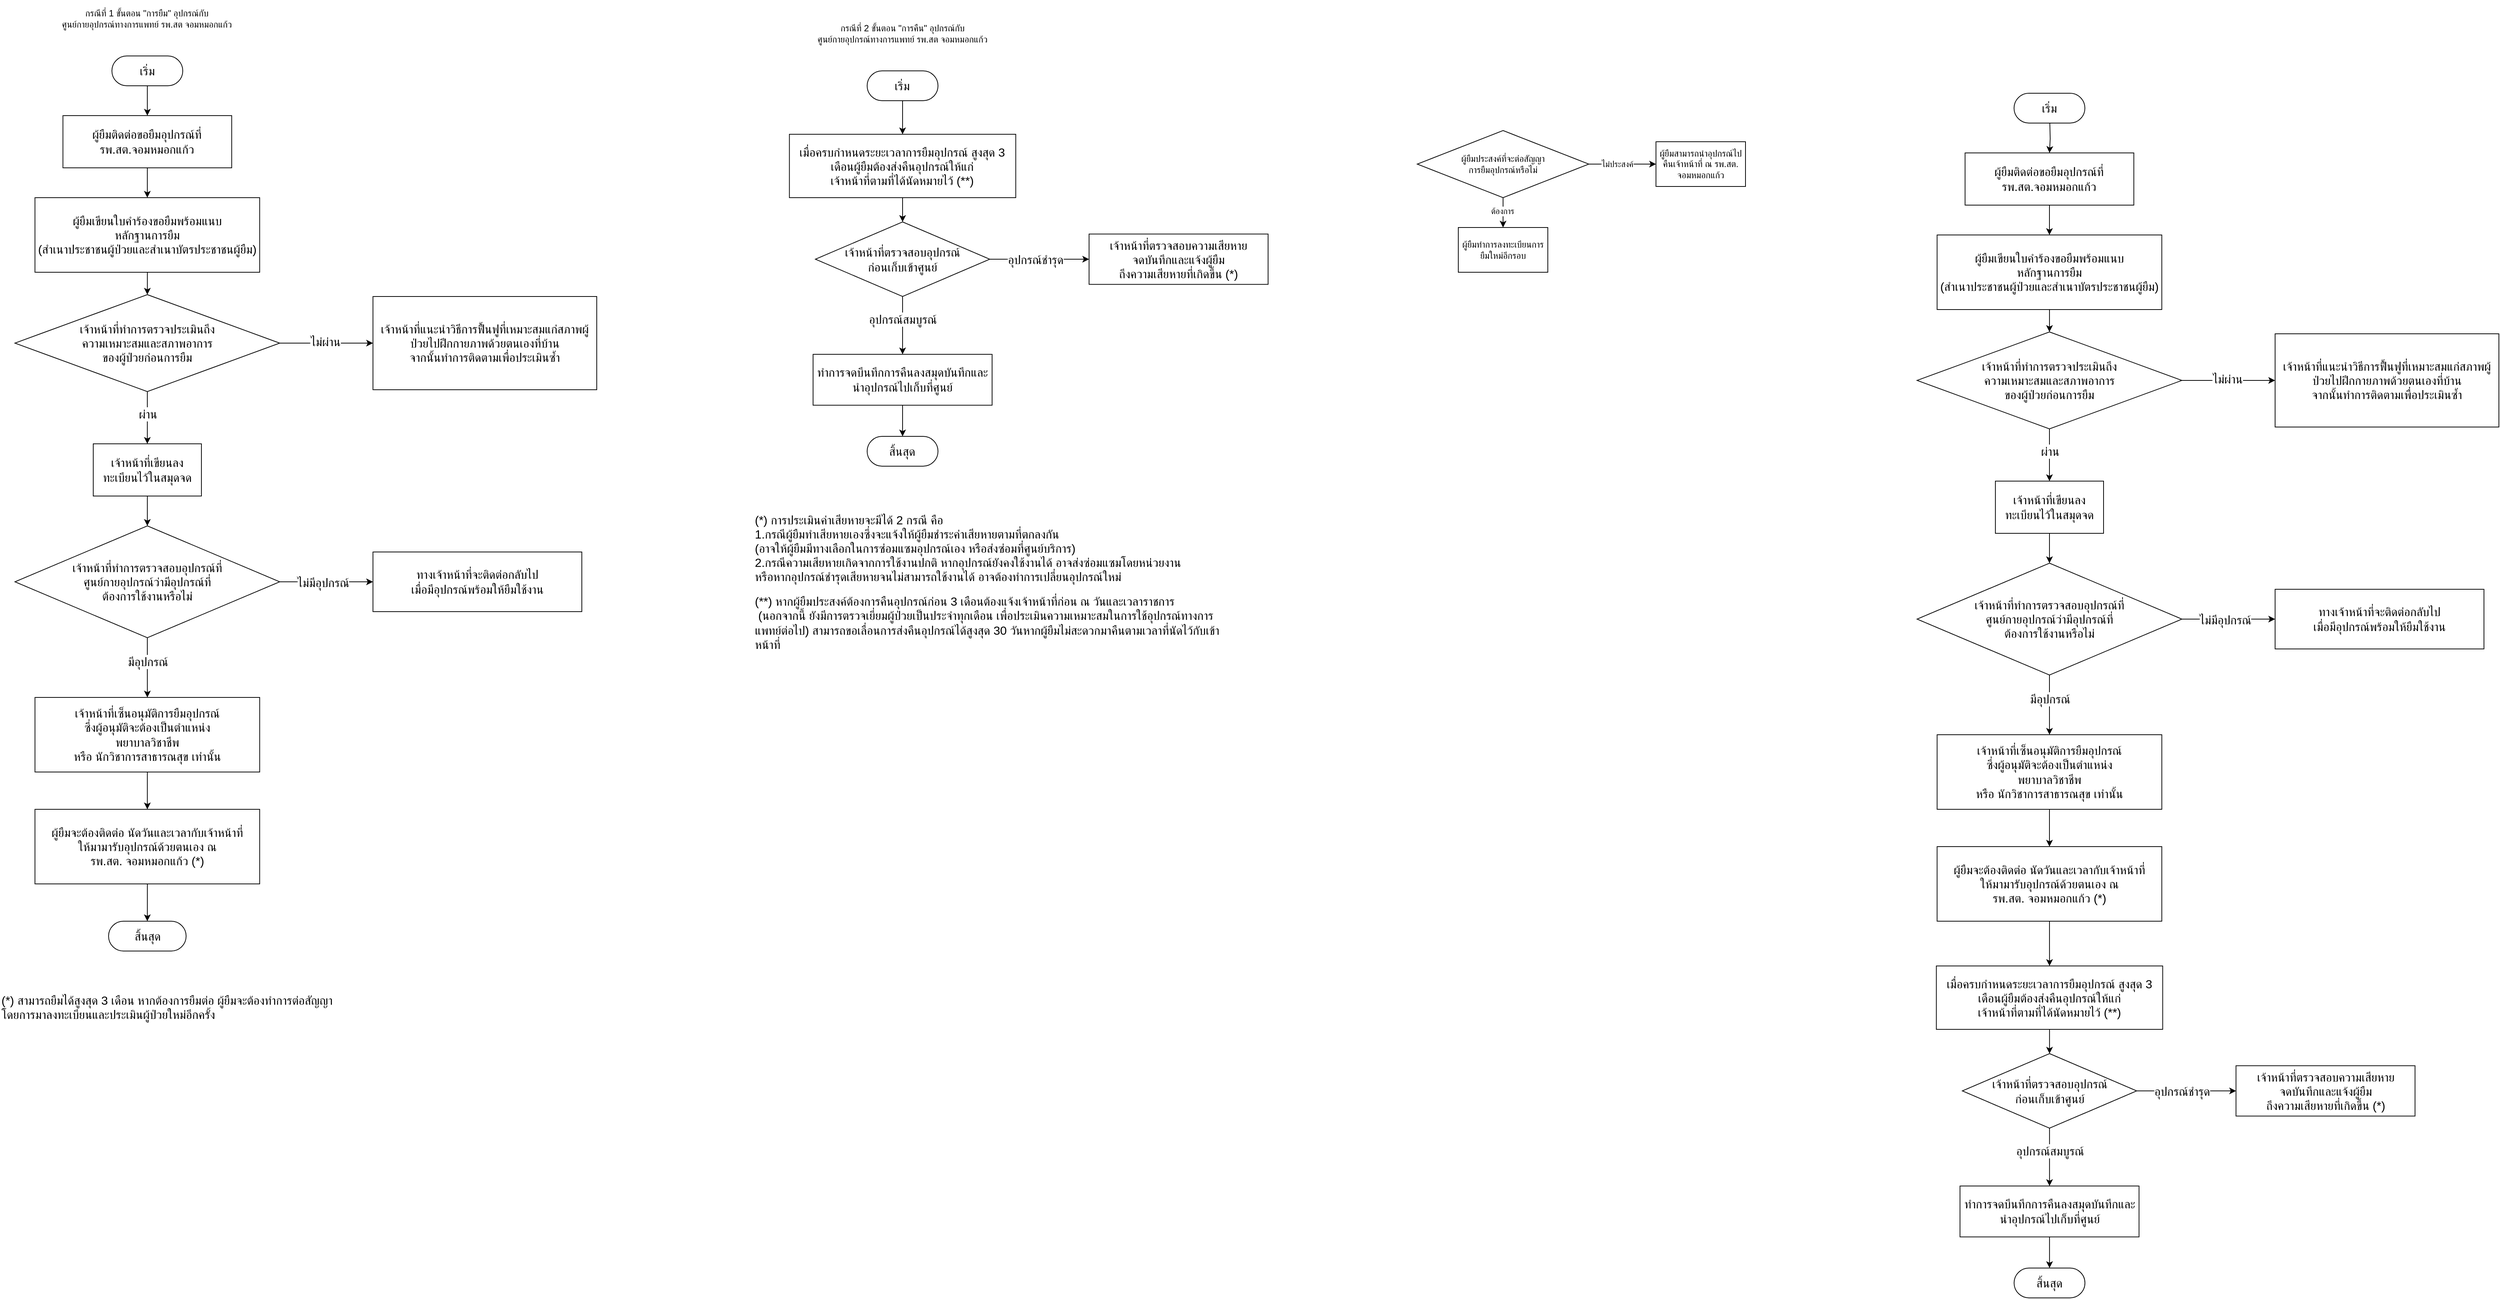 <mxfile version="26.0.5">
  <diagram id="C5RBs43oDa-KdzZeNtuy" name="Page-1">
    <mxGraphModel dx="1295" dy="645" grid="1" gridSize="10" guides="0" tooltips="1" connect="1" arrows="1" fold="1" page="1" pageScale="1" pageWidth="3937" pageHeight="3937" math="0" shadow="0">
      <root>
        <mxCell id="WIyWlLk6GJQsqaUBKTNV-0" />
        <mxCell id="WIyWlLk6GJQsqaUBKTNV-1" parent="WIyWlLk6GJQsqaUBKTNV-0" />
        <mxCell id="w91RFXMXkyerHTZb2JvK-15" value="" style="edgeStyle=orthogonalEdgeStyle;rounded=0;orthogonalLoop=1;jettySize=auto;html=1;" parent="WIyWlLk6GJQsqaUBKTNV-1" source="w91RFXMXkyerHTZb2JvK-3" target="w91RFXMXkyerHTZb2JvK-6" edge="1">
          <mxGeometry relative="1" as="geometry" />
        </mxCell>
        <mxCell id="w91RFXMXkyerHTZb2JvK-3" value="เริ่ม" style="html=1;dashed=0;whiteSpace=wrap;shape=mxgraph.dfd.start;fontSize=16;" parent="WIyWlLk6GJQsqaUBKTNV-1" vertex="1">
          <mxGeometry x="260.02" y="100" width="95" height="40" as="geometry" />
        </mxCell>
        <mxCell id="w91RFXMXkyerHTZb2JvK-16" value="" style="edgeStyle=orthogonalEdgeStyle;rounded=0;orthogonalLoop=1;jettySize=auto;html=1;" parent="WIyWlLk6GJQsqaUBKTNV-1" source="w91RFXMXkyerHTZb2JvK-6" target="w91RFXMXkyerHTZb2JvK-7" edge="1">
          <mxGeometry relative="1" as="geometry" />
        </mxCell>
        <mxCell id="w91RFXMXkyerHTZb2JvK-6" value="ผู้ยืมติดต่อขอยืมอุปกรณ์ที่&lt;div&gt;รพ.สต.จอมหมอกแก้ว&lt;/div&gt;" style="rounded=0;whiteSpace=wrap;html=1;fontSize=16;" parent="WIyWlLk6GJQsqaUBKTNV-1" vertex="1">
          <mxGeometry x="194.37" y="180" width="226.25" height="70" as="geometry" />
        </mxCell>
        <mxCell id="w91RFXMXkyerHTZb2JvK-17" value="" style="edgeStyle=orthogonalEdgeStyle;rounded=0;orthogonalLoop=1;jettySize=auto;html=1;" parent="WIyWlLk6GJQsqaUBKTNV-1" source="w91RFXMXkyerHTZb2JvK-7" target="w91RFXMXkyerHTZb2JvK-8" edge="1">
          <mxGeometry relative="1" as="geometry" />
        </mxCell>
        <mxCell id="w91RFXMXkyerHTZb2JvK-7" value="ผู้ยืมเขียนใบคำร้องขอยืมพร้อมแนบ&lt;br&gt;หลักฐานการยืม&lt;div&gt;(สำเนาประชาชนผู้ป่วยและสำเนาบัตรประชาชนผู้ยืม)&lt;/div&gt;" style="rounded=0;whiteSpace=wrap;html=1;fontSize=16;" parent="WIyWlLk6GJQsqaUBKTNV-1" vertex="1">
          <mxGeometry x="156.87" y="290" width="301.25" height="100" as="geometry" />
        </mxCell>
        <mxCell id="w91RFXMXkyerHTZb2JvK-18" value="" style="edgeStyle=orthogonalEdgeStyle;rounded=0;orthogonalLoop=1;jettySize=auto;html=1;" parent="WIyWlLk6GJQsqaUBKTNV-1" source="w91RFXMXkyerHTZb2JvK-8" target="w91RFXMXkyerHTZb2JvK-9" edge="1">
          <mxGeometry relative="1" as="geometry" />
        </mxCell>
        <mxCell id="Gq7pANQXskhUeCgIyRuJ-11" value="ผ่าน" style="edgeLabel;html=1;align=center;verticalAlign=middle;resizable=0;points=[];fontSize=16;" parent="w91RFXMXkyerHTZb2JvK-18" vertex="1" connectable="0">
          <mxGeometry x="-0.466" y="1" relative="1" as="geometry">
            <mxPoint x="-1" y="11" as="offset" />
          </mxGeometry>
        </mxCell>
        <mxCell id="Gq7pANQXskhUeCgIyRuJ-9" value="" style="edgeStyle=orthogonalEdgeStyle;rounded=0;orthogonalLoop=1;jettySize=auto;html=1;" parent="WIyWlLk6GJQsqaUBKTNV-1" source="w91RFXMXkyerHTZb2JvK-8" target="Gq7pANQXskhUeCgIyRuJ-8" edge="1">
          <mxGeometry relative="1" as="geometry" />
        </mxCell>
        <mxCell id="Gq7pANQXskhUeCgIyRuJ-10" value="ไม่ผ่าน" style="edgeLabel;html=1;align=center;verticalAlign=middle;resizable=0;points=[];fontSize=16;" parent="Gq7pANQXskhUeCgIyRuJ-9" vertex="1" connectable="0">
          <mxGeometry x="-0.021" y="2" relative="1" as="geometry">
            <mxPoint as="offset" />
          </mxGeometry>
        </mxCell>
        <mxCell id="w91RFXMXkyerHTZb2JvK-8" value="&lt;font style=&quot;font-size: 16px;&quot;&gt;เจ้าหน้าที่ทำการตรวจประเมินถึง&lt;br&gt;ความเหมาะสมและสภาพอาการ&lt;br&gt;ของผู้ป่วยก่อนการยืม&lt;/font&gt;" style="rhombus;whiteSpace=wrap;html=1;" parent="WIyWlLk6GJQsqaUBKTNV-1" vertex="1">
          <mxGeometry x="130" y="420" width="355" height="130" as="geometry" />
        </mxCell>
        <mxCell id="w91RFXMXkyerHTZb2JvK-19" value="" style="edgeStyle=orthogonalEdgeStyle;rounded=0;orthogonalLoop=1;jettySize=auto;html=1;" parent="WIyWlLk6GJQsqaUBKTNV-1" source="w91RFXMXkyerHTZb2JvK-9" target="w91RFXMXkyerHTZb2JvK-10" edge="1">
          <mxGeometry relative="1" as="geometry" />
        </mxCell>
        <mxCell id="w91RFXMXkyerHTZb2JvK-9" value="&lt;font style=&quot;font-size: 16px;&quot;&gt;เจ้าหน้าที่เขียนลงทะเบียนไว้ในสมุดจด&lt;/font&gt;" style="rounded=0;whiteSpace=wrap;html=1;" parent="WIyWlLk6GJQsqaUBKTNV-1" vertex="1">
          <mxGeometry x="235.02" y="620" width="145" height="70" as="geometry" />
        </mxCell>
        <mxCell id="w91RFXMXkyerHTZb2JvK-20" value="" style="edgeStyle=orthogonalEdgeStyle;rounded=0;orthogonalLoop=1;jettySize=auto;html=1;" parent="WIyWlLk6GJQsqaUBKTNV-1" source="w91RFXMXkyerHTZb2JvK-10" target="w91RFXMXkyerHTZb2JvK-11" edge="1">
          <mxGeometry relative="1" as="geometry" />
        </mxCell>
        <mxCell id="Gq7pANQXskhUeCgIyRuJ-12" value="มีอุปกรณ์" style="edgeLabel;html=1;align=center;verticalAlign=middle;resizable=0;points=[];fontSize=16;" parent="w91RFXMXkyerHTZb2JvK-20" vertex="1" connectable="0">
          <mxGeometry x="-0.207" relative="1" as="geometry">
            <mxPoint as="offset" />
          </mxGeometry>
        </mxCell>
        <mxCell id="Gq7pANQXskhUeCgIyRuJ-14" value="" style="edgeStyle=orthogonalEdgeStyle;rounded=0;orthogonalLoop=1;jettySize=auto;html=1;" parent="WIyWlLk6GJQsqaUBKTNV-1" source="w91RFXMXkyerHTZb2JvK-10" target="Gq7pANQXskhUeCgIyRuJ-13" edge="1">
          <mxGeometry relative="1" as="geometry" />
        </mxCell>
        <mxCell id="Gq7pANQXskhUeCgIyRuJ-16" value="ไม่มีอุปกรณ์" style="edgeLabel;html=1;align=center;verticalAlign=middle;resizable=0;points=[];fontSize=16;" parent="Gq7pANQXskhUeCgIyRuJ-14" vertex="1" connectable="0">
          <mxGeometry x="-0.078" y="-1" relative="1" as="geometry">
            <mxPoint as="offset" />
          </mxGeometry>
        </mxCell>
        <mxCell id="w91RFXMXkyerHTZb2JvK-10" value="&lt;font style=&quot;font-size: 16px;&quot;&gt;เจ้าหน้าที่ทำการตรวจสอบอุปกรณ์ที่&lt;br&gt;ศูนย์กายอุปกรณ์ว่ามีอุปกรณ์ที่&lt;br&gt;ต้องการใช้งานหรือไม่&lt;/font&gt;" style="rhombus;whiteSpace=wrap;html=1;" parent="WIyWlLk6GJQsqaUBKTNV-1" vertex="1">
          <mxGeometry x="130.02" y="730" width="355" height="150" as="geometry" />
        </mxCell>
        <mxCell id="w91RFXMXkyerHTZb2JvK-21" value="" style="edgeStyle=orthogonalEdgeStyle;rounded=0;orthogonalLoop=1;jettySize=auto;html=1;" parent="WIyWlLk6GJQsqaUBKTNV-1" source="w91RFXMXkyerHTZb2JvK-11" target="w91RFXMXkyerHTZb2JvK-12" edge="1">
          <mxGeometry relative="1" as="geometry" />
        </mxCell>
        <mxCell id="w91RFXMXkyerHTZb2JvK-11" value="เจ้าหน้าที่เซ็นอนุมัติการยืมอุปกรณ์&lt;br&gt;ซึ่งผู้อนุมัติจะต้องเป็นตำแหน่ง &lt;br&gt;พยาบาลวิชาชีพ&lt;br&gt;หรือ นักวิชาการสาธารณสุข เท่านั้น" style="rounded=0;whiteSpace=wrap;html=1;fontSize=16;" parent="WIyWlLk6GJQsqaUBKTNV-1" vertex="1">
          <mxGeometry x="156.89" y="960" width="301.25" height="100" as="geometry" />
        </mxCell>
        <mxCell id="w91RFXMXkyerHTZb2JvK-22" value="" style="edgeStyle=orthogonalEdgeStyle;rounded=0;orthogonalLoop=1;jettySize=auto;html=1;" parent="WIyWlLk6GJQsqaUBKTNV-1" source="w91RFXMXkyerHTZb2JvK-12" target="w91RFXMXkyerHTZb2JvK-14" edge="1">
          <mxGeometry relative="1" as="geometry" />
        </mxCell>
        <mxCell id="w91RFXMXkyerHTZb2JvK-12" value="ผู้ยืมจะต้องติดต่อ นัดวันและเวลากับเจ้าหน้าที่&lt;br&gt;ให้มามารับอุปกรณ์ด้วยตนเอง ณ &lt;br&gt;รพ.สต. จอมหมอกแก้ว (*)" style="rounded=0;whiteSpace=wrap;html=1;fontSize=16;" parent="WIyWlLk6GJQsqaUBKTNV-1" vertex="1">
          <mxGeometry x="156.87" y="1110" width="301.25" height="100" as="geometry" />
        </mxCell>
        <mxCell id="w91RFXMXkyerHTZb2JvK-13" value="&lt;span style=&quot;font-family: Helvetica; font-size: 16px; font-style: normal; font-variant-ligatures: normal; font-variant-caps: normal; font-weight: 400; letter-spacing: normal; orphans: 2; text-align: center; text-indent: 0px; text-transform: none; widows: 2; word-spacing: 0px; -webkit-text-stroke-width: 0px; white-space: normal; text-decoration-thickness: initial; text-decoration-style: initial; text-decoration-color: initial; float: none; display: inline !important;&quot;&gt;&lt;font&gt;(*) สามารถยืมได้สูงสุด 3 เดือน หากต้องการยืมต่อ ผู้ยืมจะต้องทำการต่อสัญญา โดยการมาลงทะเบียนและประเมินผู้ป่วยใหม่อีกครั้ง&lt;/font&gt;&lt;/span&gt;" style="text;whiteSpace=wrap;html=1;" parent="WIyWlLk6GJQsqaUBKTNV-1" vertex="1">
          <mxGeometry x="110" y="1350" width="460" height="50" as="geometry" />
        </mxCell>
        <mxCell id="w91RFXMXkyerHTZb2JvK-14" value="&lt;font style=&quot;font-size: 16px;&quot;&gt;สิ้นสุด&lt;/font&gt;" style="html=1;dashed=0;whiteSpace=wrap;shape=mxgraph.dfd.start" parent="WIyWlLk6GJQsqaUBKTNV-1" vertex="1">
          <mxGeometry x="255.52" y="1260" width="104" height="40" as="geometry" />
        </mxCell>
        <mxCell id="w91RFXMXkyerHTZb2JvK-23" value="กรณีที่ 1 ขั้นตอน &quot;การยืม&quot; อุปกรณ์กับ&lt;br&gt;ศูนย์กายอุปกรณ์ทางการแพทย์ รพ.สต จอมหมอกแก้ว" style="text;html=1;align=center;verticalAlign=middle;whiteSpace=wrap;rounded=0;" parent="WIyWlLk6GJQsqaUBKTNV-1" vertex="1">
          <mxGeometry x="152.49" y="25" width="310" height="50" as="geometry" />
        </mxCell>
        <mxCell id="Gq7pANQXskhUeCgIyRuJ-0" value="กรณีที่ 2 ขั้นตอน &quot;การคืน&quot; อุปกรณ์กับ&lt;br&gt;ศูนย์กายอุปกรณ์ทางการแพทย์ รพ.สต จอมหมอกแก้ว" style="text;html=1;align=center;verticalAlign=middle;whiteSpace=wrap;rounded=0;" parent="WIyWlLk6GJQsqaUBKTNV-1" vertex="1">
          <mxGeometry x="1180" y="50" width="280" height="40" as="geometry" />
        </mxCell>
        <mxCell id="Gq7pANQXskhUeCgIyRuJ-17" value="" style="edgeStyle=orthogonalEdgeStyle;rounded=0;orthogonalLoop=1;jettySize=auto;html=1;" parent="WIyWlLk6GJQsqaUBKTNV-1" source="Gq7pANQXskhUeCgIyRuJ-1" target="Gq7pANQXskhUeCgIyRuJ-3" edge="1">
          <mxGeometry relative="1" as="geometry" />
        </mxCell>
        <mxCell id="Gq7pANQXskhUeCgIyRuJ-1" value="&lt;font style=&quot;font-size: 16px;&quot;&gt;เริ่ม&lt;/font&gt;" style="html=1;dashed=0;whiteSpace=wrap;shape=mxgraph.dfd.start" parent="WIyWlLk6GJQsqaUBKTNV-1" vertex="1">
          <mxGeometry x="1272.49" y="120" width="95" height="40" as="geometry" />
        </mxCell>
        <mxCell id="Gq7pANQXskhUeCgIyRuJ-18" value="" style="edgeStyle=orthogonalEdgeStyle;rounded=0;orthogonalLoop=1;jettySize=auto;html=1;" parent="WIyWlLk6GJQsqaUBKTNV-1" source="Gq7pANQXskhUeCgIyRuJ-3" target="Gq7pANQXskhUeCgIyRuJ-4" edge="1">
          <mxGeometry relative="1" as="geometry" />
        </mxCell>
        <mxCell id="Gq7pANQXskhUeCgIyRuJ-3" value="เมื่อครบกำหนดระยะเวลาการยืมอุปกรณ์ สูงสุด 3 เดือนผู้ยืมต้องส่งคืนอุปกรณ์ให้แก่&lt;br&gt;เจ้าหน้าที่ตามที่ได้นัดหมายไว้ (**)" style="rounded=0;whiteSpace=wrap;html=1;fontSize=16;" parent="WIyWlLk6GJQsqaUBKTNV-1" vertex="1">
          <mxGeometry x="1168.28" y="205" width="303.44" height="85" as="geometry" />
        </mxCell>
        <mxCell id="Gq7pANQXskhUeCgIyRuJ-19" value="" style="edgeStyle=orthogonalEdgeStyle;rounded=0;orthogonalLoop=1;jettySize=auto;html=1;" parent="WIyWlLk6GJQsqaUBKTNV-1" source="Gq7pANQXskhUeCgIyRuJ-4" target="Gq7pANQXskhUeCgIyRuJ-7" edge="1">
          <mxGeometry relative="1" as="geometry" />
        </mxCell>
        <mxCell id="Gq7pANQXskhUeCgIyRuJ-20" value="อุปกรณ์ชำรุด" style="edgeLabel;html=1;align=center;verticalAlign=middle;resizable=0;points=[];fontSize=16;" parent="Gq7pANQXskhUeCgIyRuJ-19" vertex="1" connectable="0">
          <mxGeometry x="-0.089" relative="1" as="geometry">
            <mxPoint as="offset" />
          </mxGeometry>
        </mxCell>
        <mxCell id="Gq7pANQXskhUeCgIyRuJ-23" value="" style="edgeStyle=orthogonalEdgeStyle;rounded=0;orthogonalLoop=1;jettySize=auto;html=1;" parent="WIyWlLk6GJQsqaUBKTNV-1" source="Gq7pANQXskhUeCgIyRuJ-4" target="Gq7pANQXskhUeCgIyRuJ-22" edge="1">
          <mxGeometry relative="1" as="geometry" />
        </mxCell>
        <mxCell id="Gq7pANQXskhUeCgIyRuJ-24" value="อุปกรณ์สมบูรณ์" style="edgeLabel;html=1;align=center;verticalAlign=middle;resizable=0;points=[];fontSize=16;" parent="Gq7pANQXskhUeCgIyRuJ-23" vertex="1" connectable="0">
          <mxGeometry x="-0.324" relative="1" as="geometry">
            <mxPoint y="4" as="offset" />
          </mxGeometry>
        </mxCell>
        <mxCell id="Gq7pANQXskhUeCgIyRuJ-4" value="เจ้าหน้าที่ตรวจสอบอุปกรณ์&lt;br&gt;ก่อนเก็บเข้าศูนย์" style="rhombus;whiteSpace=wrap;html=1;fontSize=16;" parent="WIyWlLk6GJQsqaUBKTNV-1" vertex="1">
          <mxGeometry x="1203.12" y="322.5" width="233.76" height="100" as="geometry" />
        </mxCell>
        <mxCell id="Gq7pANQXskhUeCgIyRuJ-7" value="เจ้าหน้าที่ตรวจสอบความเสียหาย&lt;br&gt;จดบันทึกและแจ้งผู้ยืม&lt;br&gt;ถึงความเสียหายที่เกิดขึ้น (*)" style="rounded=0;whiteSpace=wrap;html=1;fontSize=16;" parent="WIyWlLk6GJQsqaUBKTNV-1" vertex="1">
          <mxGeometry x="1570" y="338.75" width="240" height="67.5" as="geometry" />
        </mxCell>
        <mxCell id="Gq7pANQXskhUeCgIyRuJ-8" value="&lt;font style=&quot;font-size: 16px;&quot;&gt;เจ้าหน้าที่แนะนำวิธีการฟื้นฟูที่เหมาะสมแก่สภาพผู้ป่วยไปฝึกกายภาพด้วยตนเองที่บ้าน&lt;/font&gt;&lt;div&gt;&lt;font style=&quot;font-size: 16px;&quot;&gt;จากนั้นทำการติดตามเพื่อประเมินซ้ำ&lt;/font&gt;&lt;/div&gt;" style="rounded=0;whiteSpace=wrap;html=1;" parent="WIyWlLk6GJQsqaUBKTNV-1" vertex="1">
          <mxGeometry x="610" y="422.5" width="300" height="125" as="geometry" />
        </mxCell>
        <mxCell id="Gq7pANQXskhUeCgIyRuJ-13" value="&lt;font style=&quot;font-size: 16px;&quot;&gt;ทางเจ้าหน้าที่จะติดต่อกลับไป&lt;br&gt;เมื่อมีอุปกรณ์พร้อมให้ยืมใช้งาน&lt;/font&gt;" style="rounded=0;whiteSpace=wrap;html=1;" parent="WIyWlLk6GJQsqaUBKTNV-1" vertex="1">
          <mxGeometry x="610" y="765" width="280" height="80" as="geometry" />
        </mxCell>
        <mxCell id="Gq7pANQXskhUeCgIyRuJ-21" value="&lt;font style=&quot;font-size: 16px;&quot;&gt;(*) การประเมินค่าเสียหายจะมีได้ 2 กรณี คือ &lt;br&gt;1.กรณีผู้ยืมทำเสียหายเองซึ่งจะแจ้งให้ผู้ยืมชำระค่าเสียหายตามที่ตกลงกัน &lt;br&gt;(อาจให้ผู้ยืมมีทางเลือกในการซ่อมแซมอุปกรณ์เอง หรือส่งซ่อมที่ศูนย์บริการ)&lt;/font&gt;&lt;div&gt;&lt;font style=&quot;font-size: 16px;&quot;&gt;2.กรณีความเสียหายเกิดจากการใช้งานปกติ&amp;nbsp;หากอุปกรณ์ยังคงใช้งานได้ อาจส่งซ่อมแซมโดยหน่วยงาน &lt;br&gt;หรือหากอุปกรณ์ชำรุดเสียหายจนไม่สามารถใช้งานได้ อาจต้องทำการเปลี่ยนอุปกรณ์ใหม่&amp;nbsp;&lt;/font&gt;&lt;/div&gt;" style="text;html=1;align=left;verticalAlign=middle;whiteSpace=wrap;rounded=0;" parent="WIyWlLk6GJQsqaUBKTNV-1" vertex="1">
          <mxGeometry x="1120" y="700" width="830" height="120" as="geometry" />
        </mxCell>
        <mxCell id="Gq7pANQXskhUeCgIyRuJ-26" value="" style="edgeStyle=orthogonalEdgeStyle;rounded=0;orthogonalLoop=1;jettySize=auto;html=1;" parent="WIyWlLk6GJQsqaUBKTNV-1" source="Gq7pANQXskhUeCgIyRuJ-22" target="Gq7pANQXskhUeCgIyRuJ-25" edge="1">
          <mxGeometry relative="1" as="geometry" />
        </mxCell>
        <mxCell id="Gq7pANQXskhUeCgIyRuJ-22" value="ทำการจดบึนทึกการคืนลงสมุดบันทึกและนำอุปกรณ์ไปเก็บที่ศูนย์" style="rounded=0;whiteSpace=wrap;html=1;fontSize=16;" parent="WIyWlLk6GJQsqaUBKTNV-1" vertex="1">
          <mxGeometry x="1200" y="500" width="240" height="68.26" as="geometry" />
        </mxCell>
        <mxCell id="Gq7pANQXskhUeCgIyRuJ-25" value="&lt;font style=&quot;font-size: 16px;&quot;&gt;สิ้นสุด&lt;/font&gt;" style="html=1;dashed=0;whiteSpace=wrap;shape=mxgraph.dfd.start" parent="WIyWlLk6GJQsqaUBKTNV-1" vertex="1">
          <mxGeometry x="1272.49" y="610" width="95" height="40" as="geometry" />
        </mxCell>
        <mxCell id="ooGsEa1KeA06Juk-TKVE-1" value="&lt;span style=&quot;font-size: 16px;&quot;&gt;(**) หากผู้ยืมประสงค์ต้องการคืนอุปกรณ์ก่อน 3 เดือนต้องแจ้งเจ้าหน้าที่ก่อน ณ วันและเวลาราชการ&lt;br&gt;&lt;/span&gt;&lt;span style=&quot;background-color: transparent; font-size: 16px; color: light-dark(rgb(0, 0, 0), rgb(255, 255, 255));&quot;&gt;&amp;nbsp;(&lt;/span&gt;&lt;span style=&quot;font-size: 16px;&quot;&gt;นอกจากนี้ ยังมีการตรวจเยี่ยมผู้ป่วยเป็นประจำทุกเดือน เพื่อประเมินความเหมาะสมในการใช้อุปกรณ์ทางการแพทย์ต่อไป&lt;/span&gt;&lt;span style=&quot;background-color: transparent; font-size: 16px; color: light-dark(rgb(0, 0, 0), rgb(255, 255, 255));&quot;&gt;) สามารถขอเลื่อนการส่งคืนอุปกรณ์ได้สูงสุด 30 วันหากผู้ยืมไม่สะดวกมาคืนตามเวลาที่นัดไว้กับเข้าหน้าที่&lt;/span&gt;" style="text;html=1;align=left;verticalAlign=middle;whiteSpace=wrap;rounded=0;" parent="WIyWlLk6GJQsqaUBKTNV-1" vertex="1">
          <mxGeometry x="1120" y="820" width="640" height="80" as="geometry" />
        </mxCell>
        <mxCell id="ooGsEa1KeA06Juk-TKVE-11" value="" style="edgeStyle=orthogonalEdgeStyle;rounded=0;orthogonalLoop=1;jettySize=auto;html=1;" parent="WIyWlLk6GJQsqaUBKTNV-1" source="ooGsEa1KeA06Juk-TKVE-8" target="ooGsEa1KeA06Juk-TKVE-9" edge="1">
          <mxGeometry relative="1" as="geometry" />
        </mxCell>
        <mxCell id="ooGsEa1KeA06Juk-TKVE-13" value="ไม่ประสงค์" style="edgeLabel;html=1;align=center;verticalAlign=middle;resizable=0;points=[];" parent="ooGsEa1KeA06Juk-TKVE-11" vertex="1" connectable="0">
          <mxGeometry x="-0.165" relative="1" as="geometry">
            <mxPoint as="offset" />
          </mxGeometry>
        </mxCell>
        <mxCell id="ooGsEa1KeA06Juk-TKVE-12" value="" style="edgeStyle=orthogonalEdgeStyle;rounded=0;orthogonalLoop=1;jettySize=auto;html=1;" parent="WIyWlLk6GJQsqaUBKTNV-1" source="ooGsEa1KeA06Juk-TKVE-8" target="ooGsEa1KeA06Juk-TKVE-10" edge="1">
          <mxGeometry relative="1" as="geometry" />
        </mxCell>
        <mxCell id="ooGsEa1KeA06Juk-TKVE-14" value="ต้องการ" style="edgeLabel;html=1;align=center;verticalAlign=middle;resizable=0;points=[];" parent="ooGsEa1KeA06Juk-TKVE-12" vertex="1" connectable="0">
          <mxGeometry x="-0.126" y="-1" relative="1" as="geometry">
            <mxPoint as="offset" />
          </mxGeometry>
        </mxCell>
        <mxCell id="ooGsEa1KeA06Juk-TKVE-8" value="ผู้ยืมประสงค์ที่จะต่อสัญญา&lt;br&gt;การยืมอุปกรณ์หรือไม่" style="rhombus;whiteSpace=wrap;html=1;" parent="WIyWlLk6GJQsqaUBKTNV-1" vertex="1">
          <mxGeometry x="2010" y="200" width="230" height="90" as="geometry" />
        </mxCell>
        <mxCell id="ooGsEa1KeA06Juk-TKVE-9" value="ผู้ยืมสามารถนำอุปกรณ์ไปคืนเจ้าหน้าที่ ณ รพ.สต. จอมหมอกแก้ว" style="rounded=0;whiteSpace=wrap;html=1;" parent="WIyWlLk6GJQsqaUBKTNV-1" vertex="1">
          <mxGeometry x="2330" y="215" width="120" height="60" as="geometry" />
        </mxCell>
        <mxCell id="ooGsEa1KeA06Juk-TKVE-10" value="ผู้ยืมทำการลงทะเบียนการยืมใหม่อีกรอบ" style="rounded=0;whiteSpace=wrap;html=1;" parent="WIyWlLk6GJQsqaUBKTNV-1" vertex="1">
          <mxGeometry x="2065" y="330" width="120" height="60" as="geometry" />
        </mxCell>
        <mxCell id="ooGsEa1KeA06Juk-TKVE-37" value="" style="edgeStyle=orthogonalEdgeStyle;rounded=0;orthogonalLoop=1;jettySize=auto;html=1;" parent="WIyWlLk6GJQsqaUBKTNV-1" target="ooGsEa1KeA06Juk-TKVE-39" edge="1">
          <mxGeometry relative="1" as="geometry">
            <mxPoint x="2858" y="190" as="sourcePoint" />
          </mxGeometry>
        </mxCell>
        <mxCell id="ooGsEa1KeA06Juk-TKVE-38" value="" style="edgeStyle=orthogonalEdgeStyle;rounded=0;orthogonalLoop=1;jettySize=auto;html=1;" parent="WIyWlLk6GJQsqaUBKTNV-1" source="ooGsEa1KeA06Juk-TKVE-39" target="ooGsEa1KeA06Juk-TKVE-41" edge="1">
          <mxGeometry relative="1" as="geometry" />
        </mxCell>
        <mxCell id="ooGsEa1KeA06Juk-TKVE-39" value="ผู้ยืมติดต่อขอยืมอุปกรณ์ที่&lt;div&gt;รพ.สต.จอมหมอกแก้ว&lt;/div&gt;" style="rounded=0;whiteSpace=wrap;html=1;fontSize=16;" parent="WIyWlLk6GJQsqaUBKTNV-1" vertex="1">
          <mxGeometry x="2744.37" y="230" width="226.25" height="70" as="geometry" />
        </mxCell>
        <mxCell id="ooGsEa1KeA06Juk-TKVE-40" value="" style="edgeStyle=orthogonalEdgeStyle;rounded=0;orthogonalLoop=1;jettySize=auto;html=1;" parent="WIyWlLk6GJQsqaUBKTNV-1" source="ooGsEa1KeA06Juk-TKVE-41" target="ooGsEa1KeA06Juk-TKVE-46" edge="1">
          <mxGeometry relative="1" as="geometry" />
        </mxCell>
        <mxCell id="ooGsEa1KeA06Juk-TKVE-41" value="ผู้ยืมเขียนใบคำร้องขอยืมพร้อมแนบ&lt;br&gt;หลักฐานการยืม&lt;div&gt;(สำเนาประชาชนผู้ป่วยและสำเนาบัตรประชาชนผู้ยืม)&lt;/div&gt;" style="rounded=0;whiteSpace=wrap;html=1;fontSize=16;" parent="WIyWlLk6GJQsqaUBKTNV-1" vertex="1">
          <mxGeometry x="2706.87" y="340" width="301.25" height="100" as="geometry" />
        </mxCell>
        <mxCell id="ooGsEa1KeA06Juk-TKVE-42" value="" style="edgeStyle=orthogonalEdgeStyle;rounded=0;orthogonalLoop=1;jettySize=auto;html=1;" parent="WIyWlLk6GJQsqaUBKTNV-1" source="ooGsEa1KeA06Juk-TKVE-46" target="ooGsEa1KeA06Juk-TKVE-48" edge="1">
          <mxGeometry relative="1" as="geometry" />
        </mxCell>
        <mxCell id="ooGsEa1KeA06Juk-TKVE-43" value="ผ่าน" style="edgeLabel;html=1;align=center;verticalAlign=middle;resizable=0;points=[];fontSize=16;" parent="ooGsEa1KeA06Juk-TKVE-42" vertex="1" connectable="0">
          <mxGeometry x="-0.466" y="1" relative="1" as="geometry">
            <mxPoint x="-1" y="11" as="offset" />
          </mxGeometry>
        </mxCell>
        <mxCell id="ooGsEa1KeA06Juk-TKVE-44" value="" style="edgeStyle=orthogonalEdgeStyle;rounded=0;orthogonalLoop=1;jettySize=auto;html=1;" parent="WIyWlLk6GJQsqaUBKTNV-1" source="ooGsEa1KeA06Juk-TKVE-46" target="ooGsEa1KeA06Juk-TKVE-57" edge="1">
          <mxGeometry relative="1" as="geometry" />
        </mxCell>
        <mxCell id="ooGsEa1KeA06Juk-TKVE-45" value="ไม่ผ่าน" style="edgeLabel;html=1;align=center;verticalAlign=middle;resizable=0;points=[];fontSize=16;" parent="ooGsEa1KeA06Juk-TKVE-44" vertex="1" connectable="0">
          <mxGeometry x="-0.021" y="2" relative="1" as="geometry">
            <mxPoint as="offset" />
          </mxGeometry>
        </mxCell>
        <mxCell id="ooGsEa1KeA06Juk-TKVE-46" value="&lt;font style=&quot;font-size: 16px;&quot;&gt;เจ้าหน้าที่ทำการตรวจประเมินถึง&lt;br&gt;ความเหมาะสมและสภาพอาการ&lt;br&gt;ของผู้ป่วยก่อนการยืม&lt;/font&gt;" style="rhombus;whiteSpace=wrap;html=1;" parent="WIyWlLk6GJQsqaUBKTNV-1" vertex="1">
          <mxGeometry x="2680" y="470" width="355" height="130" as="geometry" />
        </mxCell>
        <mxCell id="ooGsEa1KeA06Juk-TKVE-47" value="" style="edgeStyle=orthogonalEdgeStyle;rounded=0;orthogonalLoop=1;jettySize=auto;html=1;" parent="WIyWlLk6GJQsqaUBKTNV-1" source="ooGsEa1KeA06Juk-TKVE-48" target="ooGsEa1KeA06Juk-TKVE-53" edge="1">
          <mxGeometry relative="1" as="geometry" />
        </mxCell>
        <mxCell id="ooGsEa1KeA06Juk-TKVE-48" value="&lt;font style=&quot;font-size: 16px;&quot;&gt;เจ้าหน้าที่เขียนลงทะเบียนไว้ในสมุดจด&lt;/font&gt;" style="rounded=0;whiteSpace=wrap;html=1;" parent="WIyWlLk6GJQsqaUBKTNV-1" vertex="1">
          <mxGeometry x="2785.02" y="670" width="145" height="70" as="geometry" />
        </mxCell>
        <mxCell id="ooGsEa1KeA06Juk-TKVE-49" value="" style="edgeStyle=orthogonalEdgeStyle;rounded=0;orthogonalLoop=1;jettySize=auto;html=1;" parent="WIyWlLk6GJQsqaUBKTNV-1" source="ooGsEa1KeA06Juk-TKVE-53" target="ooGsEa1KeA06Juk-TKVE-55" edge="1">
          <mxGeometry relative="1" as="geometry" />
        </mxCell>
        <mxCell id="ooGsEa1KeA06Juk-TKVE-50" value="มีอุปกรณ์" style="edgeLabel;html=1;align=center;verticalAlign=middle;resizable=0;points=[];fontSize=16;" parent="ooGsEa1KeA06Juk-TKVE-49" vertex="1" connectable="0">
          <mxGeometry x="-0.207" relative="1" as="geometry">
            <mxPoint as="offset" />
          </mxGeometry>
        </mxCell>
        <mxCell id="ooGsEa1KeA06Juk-TKVE-51" value="" style="edgeStyle=orthogonalEdgeStyle;rounded=0;orthogonalLoop=1;jettySize=auto;html=1;" parent="WIyWlLk6GJQsqaUBKTNV-1" source="ooGsEa1KeA06Juk-TKVE-53" target="ooGsEa1KeA06Juk-TKVE-58" edge="1">
          <mxGeometry relative="1" as="geometry" />
        </mxCell>
        <mxCell id="ooGsEa1KeA06Juk-TKVE-52" value="ไม่มีอุปกรณ์" style="edgeLabel;html=1;align=center;verticalAlign=middle;resizable=0;points=[];fontSize=16;" parent="ooGsEa1KeA06Juk-TKVE-51" vertex="1" connectable="0">
          <mxGeometry x="-0.078" y="-1" relative="1" as="geometry">
            <mxPoint as="offset" />
          </mxGeometry>
        </mxCell>
        <mxCell id="ooGsEa1KeA06Juk-TKVE-53" value="&lt;font style=&quot;font-size: 16px;&quot;&gt;เจ้าหน้าที่ทำการตรวจสอบอุปกรณ์ที่&lt;br&gt;ศูนย์กายอุปกรณ์ว่ามีอุปกรณ์ที่&lt;br&gt;ต้องการใช้งานหรือไม่&lt;/font&gt;" style="rhombus;whiteSpace=wrap;html=1;" parent="WIyWlLk6GJQsqaUBKTNV-1" vertex="1">
          <mxGeometry x="2680.02" y="780" width="355" height="150" as="geometry" />
        </mxCell>
        <mxCell id="ooGsEa1KeA06Juk-TKVE-54" value="" style="edgeStyle=orthogonalEdgeStyle;rounded=0;orthogonalLoop=1;jettySize=auto;html=1;" parent="WIyWlLk6GJQsqaUBKTNV-1" source="ooGsEa1KeA06Juk-TKVE-55" target="ooGsEa1KeA06Juk-TKVE-56" edge="1">
          <mxGeometry relative="1" as="geometry" />
        </mxCell>
        <mxCell id="ooGsEa1KeA06Juk-TKVE-55" value="เจ้าหน้าที่เซ็นอนุมัติการยืมอุปกรณ์&lt;br&gt;ซึ่งผู้อนุมัติจะต้องเป็นตำแหน่ง &lt;br&gt;พยาบาลวิชาชีพ&lt;br&gt;หรือ นักวิชาการสาธารณสุข เท่านั้น" style="rounded=0;whiteSpace=wrap;html=1;fontSize=16;" parent="WIyWlLk6GJQsqaUBKTNV-1" vertex="1">
          <mxGeometry x="2706.89" y="1010" width="301.25" height="100" as="geometry" />
        </mxCell>
        <mxCell id="ooGsEa1KeA06Juk-TKVE-71" value="" style="edgeStyle=orthogonalEdgeStyle;rounded=0;orthogonalLoop=1;jettySize=auto;html=1;" parent="WIyWlLk6GJQsqaUBKTNV-1" source="ooGsEa1KeA06Juk-TKVE-56" target="ooGsEa1KeA06Juk-TKVE-61" edge="1">
          <mxGeometry relative="1" as="geometry" />
        </mxCell>
        <mxCell id="ooGsEa1KeA06Juk-TKVE-56" value="ผู้ยืมจะต้องติดต่อ นัดวันและเวลากับเจ้าหน้าที่&lt;br&gt;ให้มามารับอุปกรณ์ด้วยตนเอง ณ &lt;br&gt;รพ.สต. จอมหมอกแก้ว (*)" style="rounded=0;whiteSpace=wrap;html=1;fontSize=16;" parent="WIyWlLk6GJQsqaUBKTNV-1" vertex="1">
          <mxGeometry x="2706.87" y="1160" width="301.25" height="100" as="geometry" />
        </mxCell>
        <mxCell id="ooGsEa1KeA06Juk-TKVE-57" value="&lt;font style=&quot;font-size: 16px;&quot;&gt;เจ้าหน้าที่แนะนำวิธีการฟื้นฟูที่เหมาะสมแก่สภาพผู้ป่วยไปฝึกกายภาพด้วยตนเองที่บ้าน&lt;/font&gt;&lt;div&gt;&lt;font style=&quot;font-size: 16px;&quot;&gt;จากนั้นทำการติดตามเพื่อประเมินซ้ำ&lt;/font&gt;&lt;/div&gt;" style="rounded=0;whiteSpace=wrap;html=1;" parent="WIyWlLk6GJQsqaUBKTNV-1" vertex="1">
          <mxGeometry x="3160" y="472.5" width="300" height="125" as="geometry" />
        </mxCell>
        <mxCell id="ooGsEa1KeA06Juk-TKVE-58" value="&lt;font style=&quot;font-size: 16px;&quot;&gt;ทางเจ้าหน้าที่จะติดต่อกลับไป&lt;br&gt;เมื่อมีอุปกรณ์พร้อมให้ยืมใช้งาน&lt;/font&gt;" style="rounded=0;whiteSpace=wrap;html=1;" parent="WIyWlLk6GJQsqaUBKTNV-1" vertex="1">
          <mxGeometry x="3160" y="815" width="280" height="80" as="geometry" />
        </mxCell>
        <mxCell id="ooGsEa1KeA06Juk-TKVE-59" value="เริ่ม" style="html=1;dashed=0;whiteSpace=wrap;shape=mxgraph.dfd.start;fontSize=16;" parent="WIyWlLk6GJQsqaUBKTNV-1" vertex="1">
          <mxGeometry x="2810.02" y="150" width="95" height="40" as="geometry" />
        </mxCell>
        <mxCell id="ooGsEa1KeA06Juk-TKVE-60" value="" style="edgeStyle=orthogonalEdgeStyle;rounded=0;orthogonalLoop=1;jettySize=auto;html=1;" parent="WIyWlLk6GJQsqaUBKTNV-1" source="ooGsEa1KeA06Juk-TKVE-61" target="ooGsEa1KeA06Juk-TKVE-66" edge="1">
          <mxGeometry relative="1" as="geometry" />
        </mxCell>
        <mxCell id="ooGsEa1KeA06Juk-TKVE-61" value="เมื่อครบกำหนดระยะเวลาการยืมอุปกรณ์ สูงสุด 3 เดือนผู้ยืมต้องส่งคืนอุปกรณ์ให้แก่&lt;br&gt;เจ้าหน้าที่ตามที่ได้นัดหมายไว้ (**)" style="rounded=0;whiteSpace=wrap;html=1;fontSize=16;" parent="WIyWlLk6GJQsqaUBKTNV-1" vertex="1">
          <mxGeometry x="2705.87" y="1320" width="303.44" height="85" as="geometry" />
        </mxCell>
        <mxCell id="ooGsEa1KeA06Juk-TKVE-62" value="" style="edgeStyle=orthogonalEdgeStyle;rounded=0;orthogonalLoop=1;jettySize=auto;html=1;" parent="WIyWlLk6GJQsqaUBKTNV-1" source="ooGsEa1KeA06Juk-TKVE-66" target="ooGsEa1KeA06Juk-TKVE-67" edge="1">
          <mxGeometry relative="1" as="geometry" />
        </mxCell>
        <mxCell id="ooGsEa1KeA06Juk-TKVE-63" value="อุปกรณ์ชำรุด" style="edgeLabel;html=1;align=center;verticalAlign=middle;resizable=0;points=[];fontSize=16;" parent="ooGsEa1KeA06Juk-TKVE-62" vertex="1" connectable="0">
          <mxGeometry x="-0.089" relative="1" as="geometry">
            <mxPoint as="offset" />
          </mxGeometry>
        </mxCell>
        <mxCell id="ooGsEa1KeA06Juk-TKVE-64" value="" style="edgeStyle=orthogonalEdgeStyle;rounded=0;orthogonalLoop=1;jettySize=auto;html=1;" parent="WIyWlLk6GJQsqaUBKTNV-1" source="ooGsEa1KeA06Juk-TKVE-66" target="ooGsEa1KeA06Juk-TKVE-69" edge="1">
          <mxGeometry relative="1" as="geometry" />
        </mxCell>
        <mxCell id="ooGsEa1KeA06Juk-TKVE-65" value="อุปกรณ์สมบูรณ์" style="edgeLabel;html=1;align=center;verticalAlign=middle;resizable=0;points=[];fontSize=16;" parent="ooGsEa1KeA06Juk-TKVE-64" vertex="1" connectable="0">
          <mxGeometry x="-0.324" relative="1" as="geometry">
            <mxPoint y="4" as="offset" />
          </mxGeometry>
        </mxCell>
        <mxCell id="ooGsEa1KeA06Juk-TKVE-66" value="เจ้าหน้าที่ตรวจสอบอุปกรณ์&lt;br&gt;ก่อนเก็บเข้าศูนย์" style="rhombus;whiteSpace=wrap;html=1;fontSize=16;" parent="WIyWlLk6GJQsqaUBKTNV-1" vertex="1">
          <mxGeometry x="2740.71" y="1437.5" width="233.76" height="100" as="geometry" />
        </mxCell>
        <mxCell id="ooGsEa1KeA06Juk-TKVE-67" value="เจ้าหน้าที่ตรวจสอบความเสียหาย&lt;br&gt;จดบันทึกและแจ้งผู้ยืม&lt;br&gt;ถึงความเสียหายที่เกิดขึ้น (*)" style="rounded=0;whiteSpace=wrap;html=1;fontSize=16;" parent="WIyWlLk6GJQsqaUBKTNV-1" vertex="1">
          <mxGeometry x="3107.59" y="1453.75" width="240" height="67.5" as="geometry" />
        </mxCell>
        <mxCell id="ooGsEa1KeA06Juk-TKVE-68" value="" style="edgeStyle=orthogonalEdgeStyle;rounded=0;orthogonalLoop=1;jettySize=auto;html=1;" parent="WIyWlLk6GJQsqaUBKTNV-1" source="ooGsEa1KeA06Juk-TKVE-69" target="ooGsEa1KeA06Juk-TKVE-70" edge="1">
          <mxGeometry relative="1" as="geometry" />
        </mxCell>
        <mxCell id="ooGsEa1KeA06Juk-TKVE-69" value="ทำการจดบึนทึกการคืนลงสมุดบันทึกและนำอุปกรณ์ไปเก็บที่ศูนย์" style="rounded=0;whiteSpace=wrap;html=1;fontSize=16;" parent="WIyWlLk6GJQsqaUBKTNV-1" vertex="1">
          <mxGeometry x="2737.59" y="1615" width="240" height="68.26" as="geometry" />
        </mxCell>
        <mxCell id="ooGsEa1KeA06Juk-TKVE-70" value="&lt;font style=&quot;font-size: 16px;&quot;&gt;สิ้นสุด&lt;/font&gt;" style="html=1;dashed=0;whiteSpace=wrap;shape=mxgraph.dfd.start" parent="WIyWlLk6GJQsqaUBKTNV-1" vertex="1">
          <mxGeometry x="2810.08" y="1725" width="95" height="40" as="geometry" />
        </mxCell>
      </root>
    </mxGraphModel>
  </diagram>
</mxfile>
